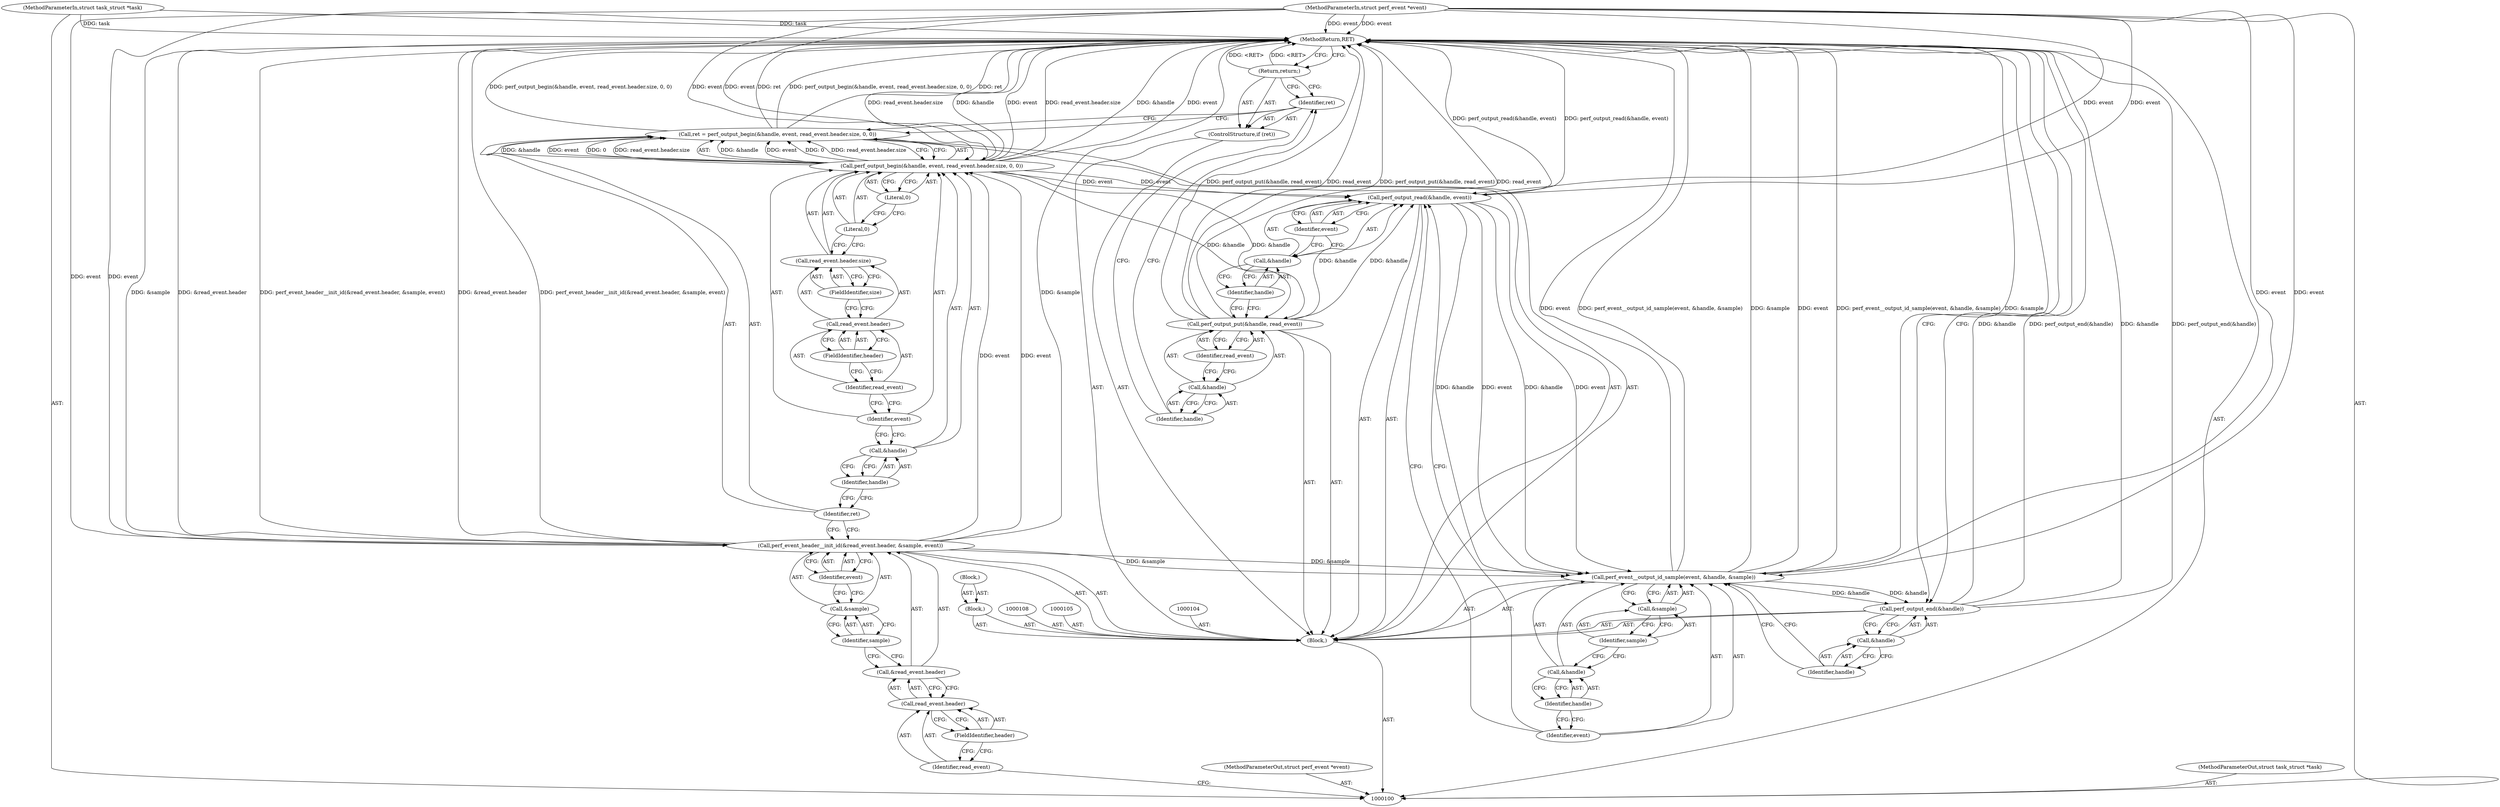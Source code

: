 digraph "1_linux_a8b0ca17b80e92faab46ee7179ba9e99ccb61233_61" {
"1000150" [label="(MethodReturn,RET)"];
"1000101" [label="(MethodParameterIn,struct perf_event *event)"];
"1000207" [label="(MethodParameterOut,struct perf_event *event)"];
"1000109" [label="(Call,perf_event_header__init_id(&read_event.header, &sample, event))"];
"1000110" [label="(Call,&read_event.header)"];
"1000111" [label="(Call,read_event.header)"];
"1000112" [label="(Identifier,read_event)"];
"1000113" [label="(FieldIdentifier,header)"];
"1000114" [label="(Call,&sample)"];
"1000115" [label="(Identifier,sample)"];
"1000116" [label="(Identifier,event)"];
"1000117" [label="(Call,ret = perf_output_begin(&handle, event, read_event.header.size, 0, 0))"];
"1000118" [label="(Identifier,ret)"];
"1000120" [label="(Call,&handle)"];
"1000121" [label="(Identifier,handle)"];
"1000122" [label="(Identifier,event)"];
"1000123" [label="(Call,read_event.header.size)"];
"1000124" [label="(Call,read_event.header)"];
"1000125" [label="(Identifier,read_event)"];
"1000126" [label="(FieldIdentifier,header)"];
"1000127" [label="(FieldIdentifier,size)"];
"1000128" [label="(Literal,0)"];
"1000129" [label="(Literal,0)"];
"1000119" [label="(Call,perf_output_begin(&handle, event, read_event.header.size, 0, 0))"];
"1000130" [label="(ControlStructure,if (ret))"];
"1000131" [label="(Identifier,ret)"];
"1000102" [label="(MethodParameterIn,struct task_struct *task)"];
"1000208" [label="(MethodParameterOut,struct task_struct *task)"];
"1000132" [label="(Return,return;)"];
"1000133" [label="(Call,perf_output_put(&handle, read_event))"];
"1000134" [label="(Call,&handle)"];
"1000135" [label="(Identifier,handle)"];
"1000136" [label="(Identifier,read_event)"];
"1000137" [label="(Call,perf_output_read(&handle, event))"];
"1000138" [label="(Call,&handle)"];
"1000139" [label="(Identifier,handle)"];
"1000140" [label="(Identifier,event)"];
"1000141" [label="(Call,perf_event__output_id_sample(event, &handle, &sample))"];
"1000142" [label="(Identifier,event)"];
"1000143" [label="(Call,&handle)"];
"1000144" [label="(Identifier,handle)"];
"1000145" [label="(Call,&sample)"];
"1000146" [label="(Identifier,sample)"];
"1000147" [label="(Call,perf_output_end(&handle))"];
"1000148" [label="(Call,&handle)"];
"1000149" [label="(Identifier,handle)"];
"1000103" [label="(Block,)"];
"1000106" [label="(Block,)"];
"1000107" [label="(Block,)"];
"1000150" -> "1000100"  [label="AST: "];
"1000150" -> "1000132"  [label="CFG: "];
"1000150" -> "1000147"  [label="CFG: "];
"1000132" -> "1000150"  [label="DDG: <RET>"];
"1000141" -> "1000150"  [label="DDG: event"];
"1000141" -> "1000150"  [label="DDG: perf_event__output_id_sample(event, &handle, &sample)"];
"1000141" -> "1000150"  [label="DDG: &sample"];
"1000109" -> "1000150"  [label="DDG: &sample"];
"1000109" -> "1000150"  [label="DDG: &read_event.header"];
"1000109" -> "1000150"  [label="DDG: perf_event_header__init_id(&read_event.header, &sample, event)"];
"1000147" -> "1000150"  [label="DDG: &handle"];
"1000147" -> "1000150"  [label="DDG: perf_output_end(&handle)"];
"1000117" -> "1000150"  [label="DDG: ret"];
"1000117" -> "1000150"  [label="DDG: perf_output_begin(&handle, event, read_event.header.size, 0, 0)"];
"1000119" -> "1000150"  [label="DDG: read_event.header.size"];
"1000119" -> "1000150"  [label="DDG: &handle"];
"1000119" -> "1000150"  [label="DDG: event"];
"1000133" -> "1000150"  [label="DDG: perf_output_put(&handle, read_event)"];
"1000133" -> "1000150"  [label="DDG: read_event"];
"1000102" -> "1000150"  [label="DDG: task"];
"1000101" -> "1000150"  [label="DDG: event"];
"1000137" -> "1000150"  [label="DDG: perf_output_read(&handle, event)"];
"1000101" -> "1000100"  [label="AST: "];
"1000101" -> "1000150"  [label="DDG: event"];
"1000101" -> "1000109"  [label="DDG: event"];
"1000101" -> "1000119"  [label="DDG: event"];
"1000101" -> "1000137"  [label="DDG: event"];
"1000101" -> "1000141"  [label="DDG: event"];
"1000207" -> "1000100"  [label="AST: "];
"1000109" -> "1000103"  [label="AST: "];
"1000109" -> "1000116"  [label="CFG: "];
"1000110" -> "1000109"  [label="AST: "];
"1000114" -> "1000109"  [label="AST: "];
"1000116" -> "1000109"  [label="AST: "];
"1000118" -> "1000109"  [label="CFG: "];
"1000109" -> "1000150"  [label="DDG: &sample"];
"1000109" -> "1000150"  [label="DDG: &read_event.header"];
"1000109" -> "1000150"  [label="DDG: perf_event_header__init_id(&read_event.header, &sample, event)"];
"1000101" -> "1000109"  [label="DDG: event"];
"1000109" -> "1000119"  [label="DDG: event"];
"1000109" -> "1000141"  [label="DDG: &sample"];
"1000110" -> "1000109"  [label="AST: "];
"1000110" -> "1000111"  [label="CFG: "];
"1000111" -> "1000110"  [label="AST: "];
"1000115" -> "1000110"  [label="CFG: "];
"1000111" -> "1000110"  [label="AST: "];
"1000111" -> "1000113"  [label="CFG: "];
"1000112" -> "1000111"  [label="AST: "];
"1000113" -> "1000111"  [label="AST: "];
"1000110" -> "1000111"  [label="CFG: "];
"1000112" -> "1000111"  [label="AST: "];
"1000112" -> "1000100"  [label="CFG: "];
"1000113" -> "1000112"  [label="CFG: "];
"1000113" -> "1000111"  [label="AST: "];
"1000113" -> "1000112"  [label="CFG: "];
"1000111" -> "1000113"  [label="CFG: "];
"1000114" -> "1000109"  [label="AST: "];
"1000114" -> "1000115"  [label="CFG: "];
"1000115" -> "1000114"  [label="AST: "];
"1000116" -> "1000114"  [label="CFG: "];
"1000115" -> "1000114"  [label="AST: "];
"1000115" -> "1000110"  [label="CFG: "];
"1000114" -> "1000115"  [label="CFG: "];
"1000116" -> "1000109"  [label="AST: "];
"1000116" -> "1000114"  [label="CFG: "];
"1000109" -> "1000116"  [label="CFG: "];
"1000117" -> "1000103"  [label="AST: "];
"1000117" -> "1000119"  [label="CFG: "];
"1000118" -> "1000117"  [label="AST: "];
"1000119" -> "1000117"  [label="AST: "];
"1000131" -> "1000117"  [label="CFG: "];
"1000117" -> "1000150"  [label="DDG: ret"];
"1000117" -> "1000150"  [label="DDG: perf_output_begin(&handle, event, read_event.header.size, 0, 0)"];
"1000119" -> "1000117"  [label="DDG: &handle"];
"1000119" -> "1000117"  [label="DDG: event"];
"1000119" -> "1000117"  [label="DDG: 0"];
"1000119" -> "1000117"  [label="DDG: read_event.header.size"];
"1000118" -> "1000117"  [label="AST: "];
"1000118" -> "1000109"  [label="CFG: "];
"1000121" -> "1000118"  [label="CFG: "];
"1000120" -> "1000119"  [label="AST: "];
"1000120" -> "1000121"  [label="CFG: "];
"1000121" -> "1000120"  [label="AST: "];
"1000122" -> "1000120"  [label="CFG: "];
"1000121" -> "1000120"  [label="AST: "];
"1000121" -> "1000118"  [label="CFG: "];
"1000120" -> "1000121"  [label="CFG: "];
"1000122" -> "1000119"  [label="AST: "];
"1000122" -> "1000120"  [label="CFG: "];
"1000125" -> "1000122"  [label="CFG: "];
"1000123" -> "1000119"  [label="AST: "];
"1000123" -> "1000127"  [label="CFG: "];
"1000124" -> "1000123"  [label="AST: "];
"1000127" -> "1000123"  [label="AST: "];
"1000128" -> "1000123"  [label="CFG: "];
"1000124" -> "1000123"  [label="AST: "];
"1000124" -> "1000126"  [label="CFG: "];
"1000125" -> "1000124"  [label="AST: "];
"1000126" -> "1000124"  [label="AST: "];
"1000127" -> "1000124"  [label="CFG: "];
"1000125" -> "1000124"  [label="AST: "];
"1000125" -> "1000122"  [label="CFG: "];
"1000126" -> "1000125"  [label="CFG: "];
"1000126" -> "1000124"  [label="AST: "];
"1000126" -> "1000125"  [label="CFG: "];
"1000124" -> "1000126"  [label="CFG: "];
"1000127" -> "1000123"  [label="AST: "];
"1000127" -> "1000124"  [label="CFG: "];
"1000123" -> "1000127"  [label="CFG: "];
"1000128" -> "1000119"  [label="AST: "];
"1000128" -> "1000123"  [label="CFG: "];
"1000129" -> "1000128"  [label="CFG: "];
"1000129" -> "1000119"  [label="AST: "];
"1000129" -> "1000128"  [label="CFG: "];
"1000119" -> "1000129"  [label="CFG: "];
"1000119" -> "1000117"  [label="AST: "];
"1000119" -> "1000129"  [label="CFG: "];
"1000120" -> "1000119"  [label="AST: "];
"1000122" -> "1000119"  [label="AST: "];
"1000123" -> "1000119"  [label="AST: "];
"1000128" -> "1000119"  [label="AST: "];
"1000129" -> "1000119"  [label="AST: "];
"1000117" -> "1000119"  [label="CFG: "];
"1000119" -> "1000150"  [label="DDG: read_event.header.size"];
"1000119" -> "1000150"  [label="DDG: &handle"];
"1000119" -> "1000150"  [label="DDG: event"];
"1000119" -> "1000117"  [label="DDG: &handle"];
"1000119" -> "1000117"  [label="DDG: event"];
"1000119" -> "1000117"  [label="DDG: 0"];
"1000119" -> "1000117"  [label="DDG: read_event.header.size"];
"1000109" -> "1000119"  [label="DDG: event"];
"1000101" -> "1000119"  [label="DDG: event"];
"1000119" -> "1000133"  [label="DDG: &handle"];
"1000119" -> "1000137"  [label="DDG: event"];
"1000130" -> "1000103"  [label="AST: "];
"1000131" -> "1000130"  [label="AST: "];
"1000132" -> "1000130"  [label="AST: "];
"1000131" -> "1000130"  [label="AST: "];
"1000131" -> "1000117"  [label="CFG: "];
"1000132" -> "1000131"  [label="CFG: "];
"1000135" -> "1000131"  [label="CFG: "];
"1000102" -> "1000100"  [label="AST: "];
"1000102" -> "1000150"  [label="DDG: task"];
"1000208" -> "1000100"  [label="AST: "];
"1000132" -> "1000130"  [label="AST: "];
"1000132" -> "1000131"  [label="CFG: "];
"1000150" -> "1000132"  [label="CFG: "];
"1000132" -> "1000150"  [label="DDG: <RET>"];
"1000133" -> "1000103"  [label="AST: "];
"1000133" -> "1000136"  [label="CFG: "];
"1000134" -> "1000133"  [label="AST: "];
"1000136" -> "1000133"  [label="AST: "];
"1000139" -> "1000133"  [label="CFG: "];
"1000133" -> "1000150"  [label="DDG: perf_output_put(&handle, read_event)"];
"1000133" -> "1000150"  [label="DDG: read_event"];
"1000119" -> "1000133"  [label="DDG: &handle"];
"1000133" -> "1000137"  [label="DDG: &handle"];
"1000134" -> "1000133"  [label="AST: "];
"1000134" -> "1000135"  [label="CFG: "];
"1000135" -> "1000134"  [label="AST: "];
"1000136" -> "1000134"  [label="CFG: "];
"1000135" -> "1000134"  [label="AST: "];
"1000135" -> "1000131"  [label="CFG: "];
"1000134" -> "1000135"  [label="CFG: "];
"1000136" -> "1000133"  [label="AST: "];
"1000136" -> "1000134"  [label="CFG: "];
"1000133" -> "1000136"  [label="CFG: "];
"1000137" -> "1000103"  [label="AST: "];
"1000137" -> "1000140"  [label="CFG: "];
"1000138" -> "1000137"  [label="AST: "];
"1000140" -> "1000137"  [label="AST: "];
"1000142" -> "1000137"  [label="CFG: "];
"1000137" -> "1000150"  [label="DDG: perf_output_read(&handle, event)"];
"1000133" -> "1000137"  [label="DDG: &handle"];
"1000119" -> "1000137"  [label="DDG: event"];
"1000101" -> "1000137"  [label="DDG: event"];
"1000137" -> "1000141"  [label="DDG: event"];
"1000137" -> "1000141"  [label="DDG: &handle"];
"1000138" -> "1000137"  [label="AST: "];
"1000138" -> "1000139"  [label="CFG: "];
"1000139" -> "1000138"  [label="AST: "];
"1000140" -> "1000138"  [label="CFG: "];
"1000139" -> "1000138"  [label="AST: "];
"1000139" -> "1000133"  [label="CFG: "];
"1000138" -> "1000139"  [label="CFG: "];
"1000140" -> "1000137"  [label="AST: "];
"1000140" -> "1000138"  [label="CFG: "];
"1000137" -> "1000140"  [label="CFG: "];
"1000141" -> "1000103"  [label="AST: "];
"1000141" -> "1000145"  [label="CFG: "];
"1000142" -> "1000141"  [label="AST: "];
"1000143" -> "1000141"  [label="AST: "];
"1000145" -> "1000141"  [label="AST: "];
"1000149" -> "1000141"  [label="CFG: "];
"1000141" -> "1000150"  [label="DDG: event"];
"1000141" -> "1000150"  [label="DDG: perf_event__output_id_sample(event, &handle, &sample)"];
"1000141" -> "1000150"  [label="DDG: &sample"];
"1000137" -> "1000141"  [label="DDG: event"];
"1000137" -> "1000141"  [label="DDG: &handle"];
"1000101" -> "1000141"  [label="DDG: event"];
"1000109" -> "1000141"  [label="DDG: &sample"];
"1000141" -> "1000147"  [label="DDG: &handle"];
"1000142" -> "1000141"  [label="AST: "];
"1000142" -> "1000137"  [label="CFG: "];
"1000144" -> "1000142"  [label="CFG: "];
"1000143" -> "1000141"  [label="AST: "];
"1000143" -> "1000144"  [label="CFG: "];
"1000144" -> "1000143"  [label="AST: "];
"1000146" -> "1000143"  [label="CFG: "];
"1000144" -> "1000143"  [label="AST: "];
"1000144" -> "1000142"  [label="CFG: "];
"1000143" -> "1000144"  [label="CFG: "];
"1000145" -> "1000141"  [label="AST: "];
"1000145" -> "1000146"  [label="CFG: "];
"1000146" -> "1000145"  [label="AST: "];
"1000141" -> "1000145"  [label="CFG: "];
"1000146" -> "1000145"  [label="AST: "];
"1000146" -> "1000143"  [label="CFG: "];
"1000145" -> "1000146"  [label="CFG: "];
"1000147" -> "1000103"  [label="AST: "];
"1000147" -> "1000148"  [label="CFG: "];
"1000148" -> "1000147"  [label="AST: "];
"1000150" -> "1000147"  [label="CFG: "];
"1000147" -> "1000150"  [label="DDG: &handle"];
"1000147" -> "1000150"  [label="DDG: perf_output_end(&handle)"];
"1000141" -> "1000147"  [label="DDG: &handle"];
"1000148" -> "1000147"  [label="AST: "];
"1000148" -> "1000149"  [label="CFG: "];
"1000149" -> "1000148"  [label="AST: "];
"1000147" -> "1000148"  [label="CFG: "];
"1000149" -> "1000148"  [label="AST: "];
"1000149" -> "1000141"  [label="CFG: "];
"1000148" -> "1000149"  [label="CFG: "];
"1000103" -> "1000100"  [label="AST: "];
"1000104" -> "1000103"  [label="AST: "];
"1000105" -> "1000103"  [label="AST: "];
"1000106" -> "1000103"  [label="AST: "];
"1000108" -> "1000103"  [label="AST: "];
"1000109" -> "1000103"  [label="AST: "];
"1000117" -> "1000103"  [label="AST: "];
"1000130" -> "1000103"  [label="AST: "];
"1000133" -> "1000103"  [label="AST: "];
"1000137" -> "1000103"  [label="AST: "];
"1000141" -> "1000103"  [label="AST: "];
"1000147" -> "1000103"  [label="AST: "];
"1000106" -> "1000103"  [label="AST: "];
"1000107" -> "1000106"  [label="AST: "];
"1000107" -> "1000106"  [label="AST: "];
}
